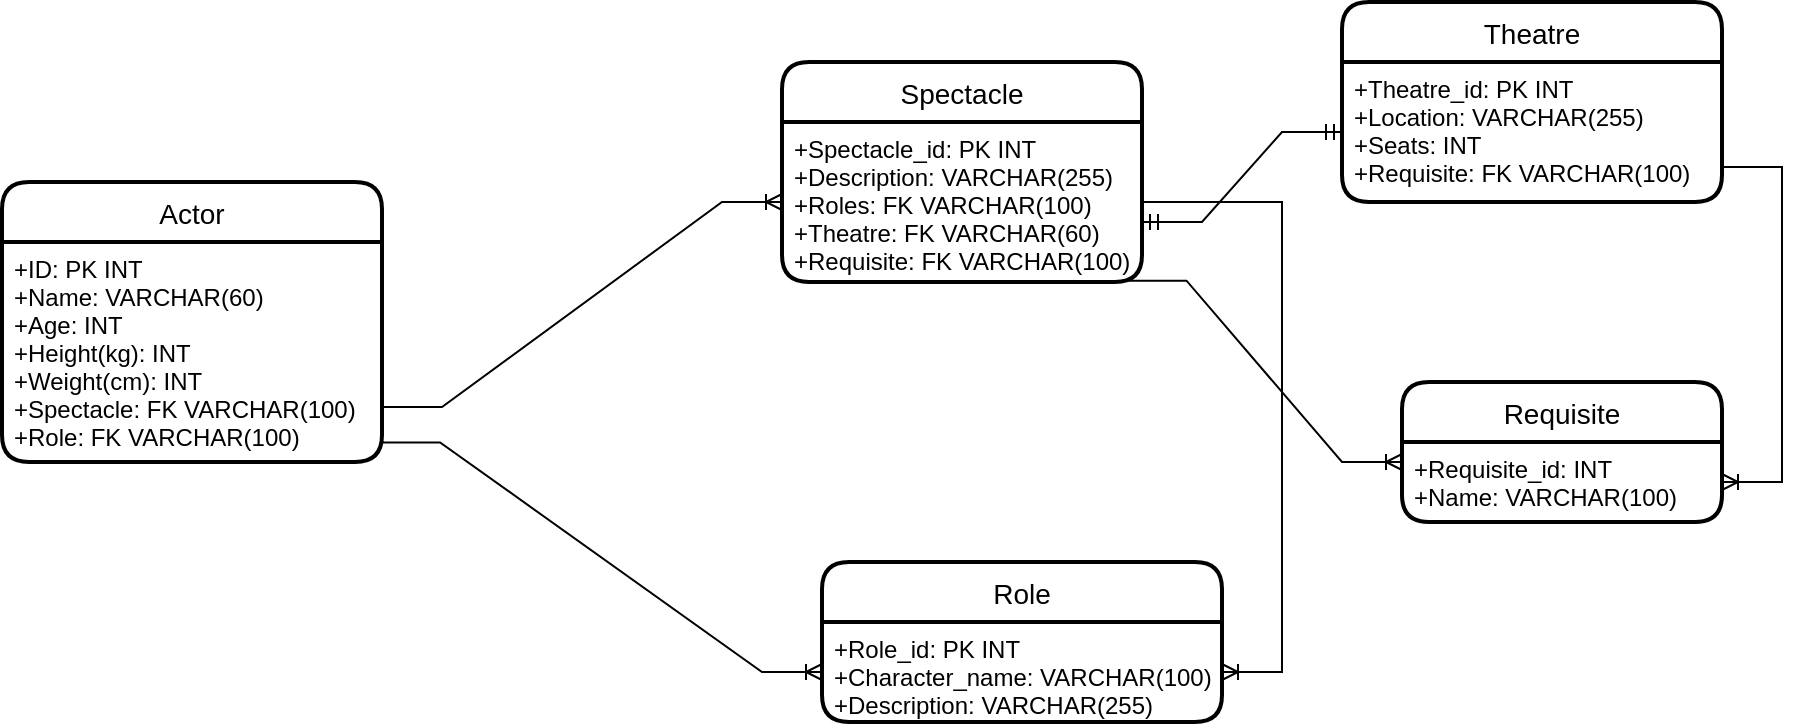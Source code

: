 <mxfile version="20.8.11" type="device"><diagram id="R2lEEEUBdFMjLlhIrx00" name="Page-1"><mxGraphModel dx="1161" dy="664" grid="1" gridSize="10" guides="1" tooltips="1" connect="1" arrows="1" fold="1" page="1" pageScale="1" pageWidth="1600" pageHeight="1200" math="0" shadow="0" extFonts="Permanent Marker^https://fonts.googleapis.com/css?family=Permanent+Marker"><root><mxCell id="0"/><mxCell id="1" parent="0"/><mxCell id="JQTCX8bTDnK9CYYHONy3-1" value="Actor" style="swimlane;childLayout=stackLayout;horizontal=1;startSize=30;horizontalStack=0;rounded=1;fontSize=14;fontStyle=0;strokeWidth=2;resizeParent=0;resizeLast=1;shadow=0;dashed=0;align=center;" vertex="1" parent="1"><mxGeometry x="120" y="110" width="190" height="140" as="geometry"/></mxCell><mxCell id="JQTCX8bTDnK9CYYHONy3-2" value="+ID: PK INT&#10;+Name: VARCHAR(60)&#10;+Age: INT&#10;+Height(kg): INT&#10;+Weight(cm): INT&#10;+Spectacle: FK VARCHAR(100)&#10;+Role: FK VARCHAR(100)" style="align=left;strokeColor=none;fillColor=none;spacingLeft=4;fontSize=12;verticalAlign=top;resizable=0;rotatable=0;part=1;" vertex="1" parent="JQTCX8bTDnK9CYYHONy3-1"><mxGeometry y="30" width="190" height="110" as="geometry"/></mxCell><mxCell id="JQTCX8bTDnK9CYYHONy3-3" value="Spectacle" style="swimlane;childLayout=stackLayout;horizontal=1;startSize=30;horizontalStack=0;rounded=1;fontSize=14;fontStyle=0;strokeWidth=2;resizeParent=0;resizeLast=1;shadow=0;dashed=0;align=center;" vertex="1" parent="1"><mxGeometry x="510" y="50" width="180" height="110" as="geometry"/></mxCell><mxCell id="JQTCX8bTDnK9CYYHONy3-4" value="+Spectacle_id: PK INT&#10;+Description: VARCHAR(255)&#10;+Roles: FK VARCHAR(100)&#10;+Theatre: FK VARCHAR(60)&#10;+Requisite: FK VARCHAR(100)" style="align=left;strokeColor=none;fillColor=none;spacingLeft=4;fontSize=12;verticalAlign=top;resizable=0;rotatable=0;part=1;" vertex="1" parent="JQTCX8bTDnK9CYYHONy3-3"><mxGeometry y="30" width="180" height="80" as="geometry"/></mxCell><mxCell id="JQTCX8bTDnK9CYYHONy3-11" value="Role" style="swimlane;childLayout=stackLayout;horizontal=1;startSize=30;horizontalStack=0;rounded=1;fontSize=14;fontStyle=0;strokeWidth=2;resizeParent=0;resizeLast=1;shadow=0;dashed=0;align=center;" vertex="1" parent="1"><mxGeometry x="530" y="300" width="200" height="80" as="geometry"/></mxCell><mxCell id="JQTCX8bTDnK9CYYHONy3-12" value="+Role_id: PK INT&#10;+Character_name: VARCHAR(100)&#10;+Description: VARCHAR(255)" style="align=left;strokeColor=none;fillColor=none;spacingLeft=4;fontSize=12;verticalAlign=top;resizable=0;rotatable=0;part=1;" vertex="1" parent="JQTCX8bTDnK9CYYHONy3-11"><mxGeometry y="30" width="200" height="50" as="geometry"/></mxCell><mxCell id="JQTCX8bTDnK9CYYHONy3-13" value="Theatre" style="swimlane;childLayout=stackLayout;horizontal=1;startSize=30;horizontalStack=0;rounded=1;fontSize=14;fontStyle=0;strokeWidth=2;resizeParent=0;resizeLast=1;shadow=0;dashed=0;align=center;" vertex="1" parent="1"><mxGeometry x="790" y="20" width="190" height="100" as="geometry"/></mxCell><mxCell id="JQTCX8bTDnK9CYYHONy3-14" value="+Theatre_id: PK INT&#10;+Location: VARCHAR(255)&#10;+Seats: INT&#10;+Requisite: FK VARCHAR(100)" style="align=left;strokeColor=none;fillColor=none;spacingLeft=4;fontSize=12;verticalAlign=top;resizable=0;rotatable=0;part=1;" vertex="1" parent="JQTCX8bTDnK9CYYHONy3-13"><mxGeometry y="30" width="190" height="70" as="geometry"/></mxCell><mxCell id="JQTCX8bTDnK9CYYHONy3-15" value="Requisite" style="swimlane;childLayout=stackLayout;horizontal=1;startSize=30;horizontalStack=0;rounded=1;fontSize=14;fontStyle=0;strokeWidth=2;resizeParent=0;resizeLast=1;shadow=0;dashed=0;align=center;" vertex="1" parent="1"><mxGeometry x="820" y="210" width="160" height="70" as="geometry"/></mxCell><mxCell id="JQTCX8bTDnK9CYYHONy3-16" value="+Requisite_id: INT&#10;+Name: VARCHAR(100)" style="align=left;strokeColor=none;fillColor=none;spacingLeft=4;fontSize=12;verticalAlign=top;resizable=0;rotatable=0;part=1;" vertex="1" parent="JQTCX8bTDnK9CYYHONy3-15"><mxGeometry y="30" width="160" height="40" as="geometry"/></mxCell><mxCell id="JQTCX8bTDnK9CYYHONy3-18" value="" style="edgeStyle=entityRelationEdgeStyle;fontSize=12;html=1;endArrow=ERoneToMany;rounded=0;entryX=0;entryY=0.5;entryDx=0;entryDy=0;exitX=0.995;exitY=0.911;exitDx=0;exitDy=0;exitPerimeter=0;" edge="1" parent="1" source="JQTCX8bTDnK9CYYHONy3-2" target="JQTCX8bTDnK9CYYHONy3-12"><mxGeometry width="100" height="100" relative="1" as="geometry"><mxPoint x="560" y="350" as="sourcePoint"/><mxPoint x="660" y="250" as="targetPoint"/></mxGeometry></mxCell><mxCell id="JQTCX8bTDnK9CYYHONy3-20" value="" style="edgeStyle=entityRelationEdgeStyle;fontSize=12;html=1;endArrow=ERoneToMany;rounded=0;exitX=1;exitY=0.75;exitDx=0;exitDy=0;" edge="1" parent="1" source="JQTCX8bTDnK9CYYHONy3-2" target="JQTCX8bTDnK9CYYHONy3-4"><mxGeometry width="100" height="100" relative="1" as="geometry"><mxPoint x="560" y="350" as="sourcePoint"/><mxPoint x="660" y="250" as="targetPoint"/></mxGeometry></mxCell><mxCell id="JQTCX8bTDnK9CYYHONy3-21" value="" style="edgeStyle=entityRelationEdgeStyle;fontSize=12;html=1;endArrow=ERmandOne;startArrow=ERmandOne;rounded=0;exitX=1;exitY=0.625;exitDx=0;exitDy=0;exitPerimeter=0;" edge="1" parent="1" source="JQTCX8bTDnK9CYYHONy3-4" target="JQTCX8bTDnK9CYYHONy3-14"><mxGeometry width="100" height="100" relative="1" as="geometry"><mxPoint x="480" y="410" as="sourcePoint"/><mxPoint x="660" y="250" as="targetPoint"/></mxGeometry></mxCell><mxCell id="JQTCX8bTDnK9CYYHONy3-22" value="" style="edgeStyle=entityRelationEdgeStyle;fontSize=12;html=1;endArrow=ERoneToMany;rounded=0;exitX=1;exitY=0.5;exitDx=0;exitDy=0;" edge="1" parent="1" source="JQTCX8bTDnK9CYYHONy3-4" target="JQTCX8bTDnK9CYYHONy3-12"><mxGeometry width="100" height="100" relative="1" as="geometry"><mxPoint x="560" y="350" as="sourcePoint"/><mxPoint x="660" y="250" as="targetPoint"/></mxGeometry></mxCell><mxCell id="JQTCX8bTDnK9CYYHONy3-24" value="" style="edgeStyle=entityRelationEdgeStyle;fontSize=12;html=1;endArrow=ERoneToMany;rounded=0;entryX=0;entryY=0.25;entryDx=0;entryDy=0;exitX=0.957;exitY=0.992;exitDx=0;exitDy=0;exitPerimeter=0;" edge="1" parent="1" source="JQTCX8bTDnK9CYYHONy3-4" target="JQTCX8bTDnK9CYYHONy3-16"><mxGeometry width="100" height="100" relative="1" as="geometry"><mxPoint x="560" y="350" as="sourcePoint"/><mxPoint x="660" y="250" as="targetPoint"/></mxGeometry></mxCell><mxCell id="JQTCX8bTDnK9CYYHONy3-25" value="" style="edgeStyle=entityRelationEdgeStyle;fontSize=12;html=1;endArrow=ERoneToMany;rounded=0;exitX=1;exitY=0.75;exitDx=0;exitDy=0;entryX=1;entryY=0.5;entryDx=0;entryDy=0;" edge="1" parent="1" source="JQTCX8bTDnK9CYYHONy3-14" target="JQTCX8bTDnK9CYYHONy3-16"><mxGeometry width="100" height="100" relative="1" as="geometry"><mxPoint x="560" y="270" as="sourcePoint"/><mxPoint x="660" y="170" as="targetPoint"/></mxGeometry></mxCell></root></mxGraphModel></diagram></mxfile>